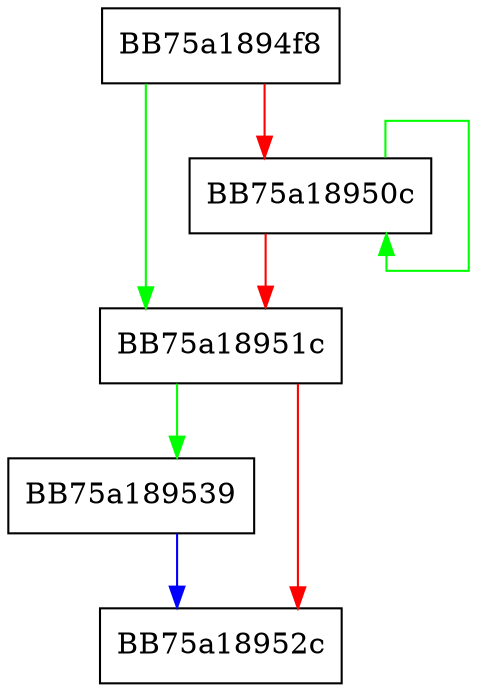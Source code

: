 digraph GetState {
  node [shape="box"];
  graph [splines=ortho];
  BB75a1894f8 -> BB75a18951c [color="green"];
  BB75a1894f8 -> BB75a18950c [color="red"];
  BB75a18950c -> BB75a18950c [color="green"];
  BB75a18950c -> BB75a18951c [color="red"];
  BB75a18951c -> BB75a189539 [color="green"];
  BB75a18951c -> BB75a18952c [color="red"];
  BB75a189539 -> BB75a18952c [color="blue"];
}